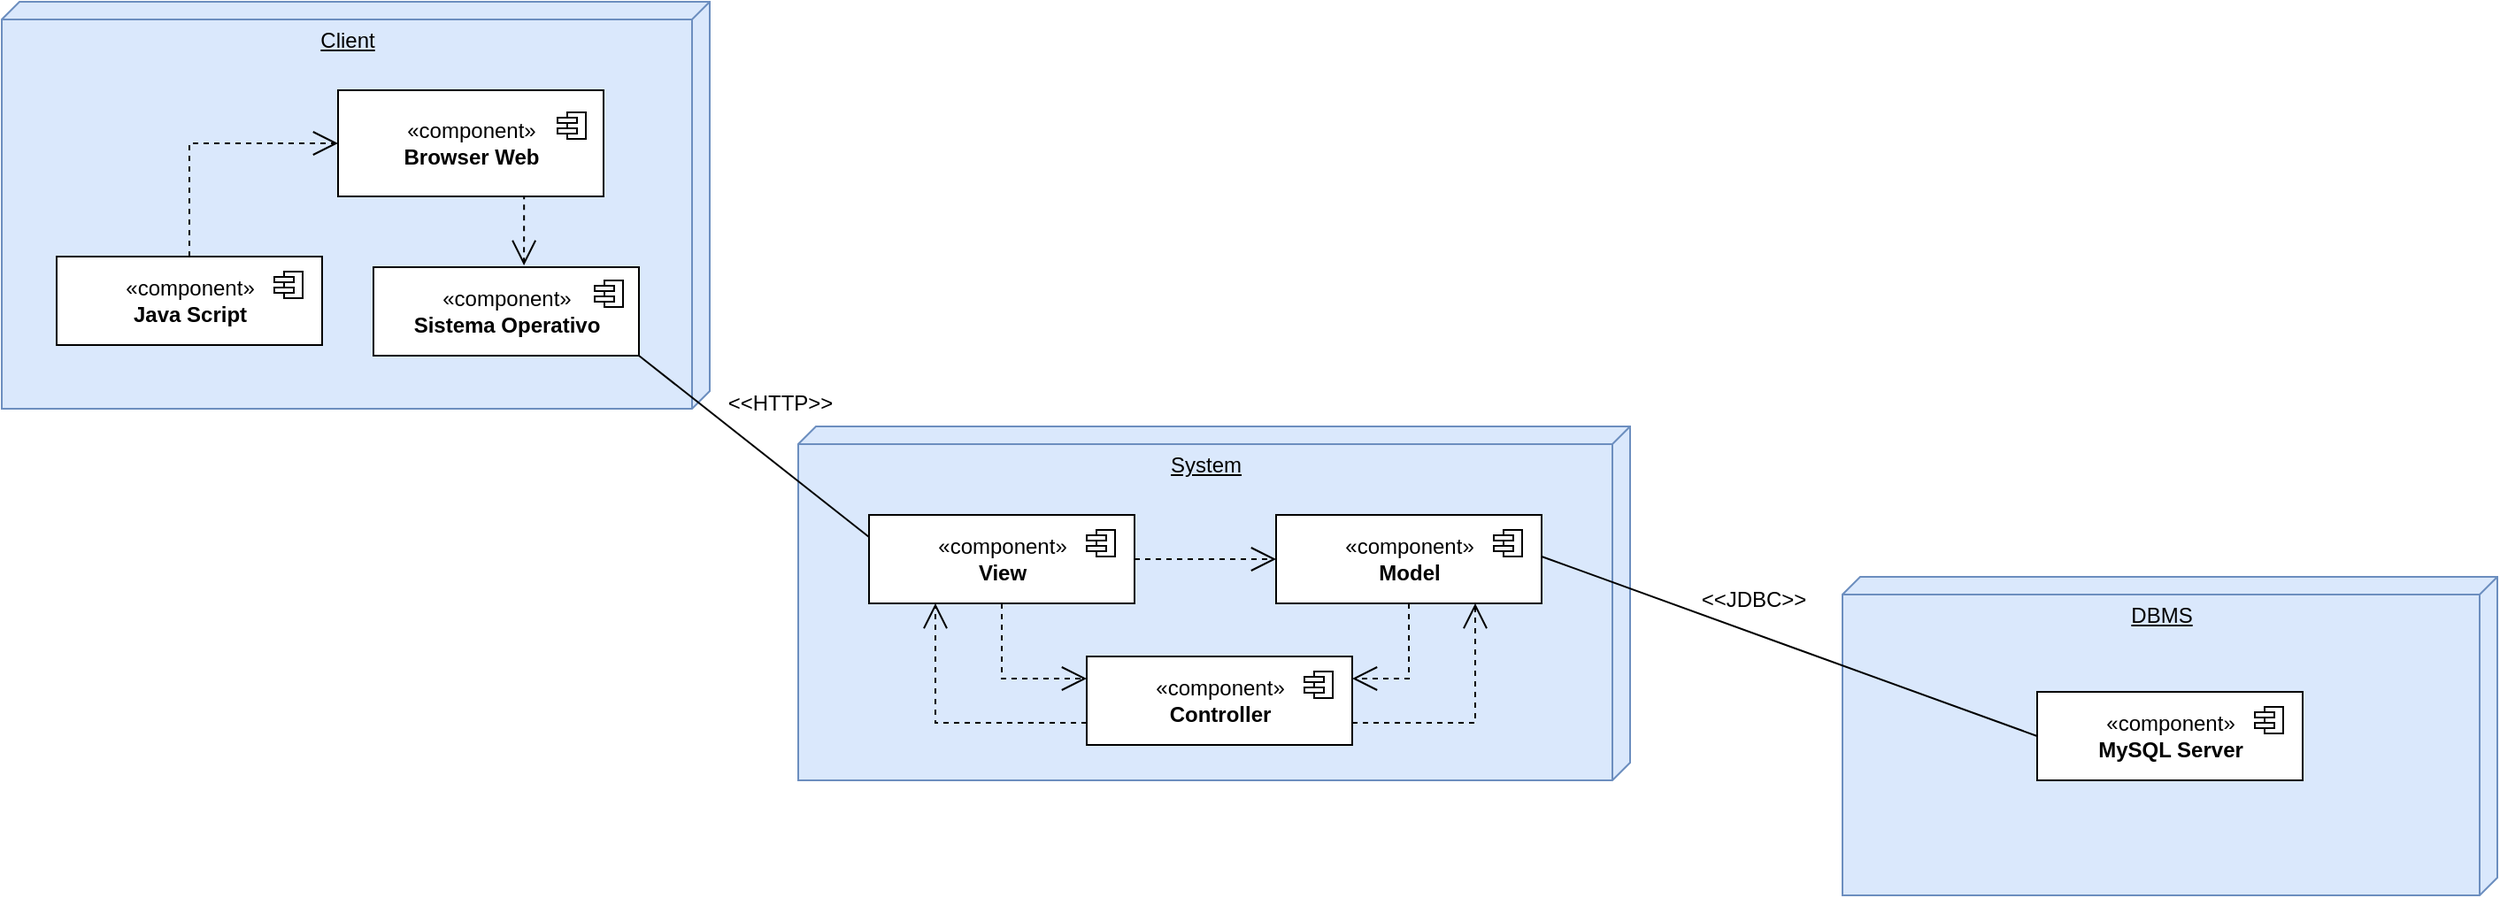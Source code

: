 <mxfile version="13.10.4" type="device"><diagram id="MyN2BRAUDS98Uvw8noQH" name="Page-1"><mxGraphModel dx="1615" dy="491" grid="1" gridSize="10" guides="1" tooltips="1" connect="1" arrows="1" fold="1" page="1" pageScale="1" pageWidth="827" pageHeight="1169" math="0" shadow="0"><root><mxCell id="0"/><mxCell id="1" parent="0"/><mxCell id="RYW-w00mxmP7DxC6Ox0V-1" value="Client" style="verticalAlign=top;align=center;spacingTop=8;spacingLeft=2;spacingRight=12;shape=cube;size=10;direction=south;fontStyle=4;html=1;fillColor=#dae8fc;strokeColor=#6c8ebf;" parent="1" vertex="1"><mxGeometry x="-110" y="190" width="400" height="230" as="geometry"/></mxCell><mxCell id="RYW-w00mxmP7DxC6Ox0V-2" value="System" style="verticalAlign=top;align=center;spacingTop=8;spacingLeft=2;spacingRight=12;shape=cube;size=10;direction=south;fontStyle=4;html=1;fillColor=#dae8fc;strokeColor=#6c8ebf;" parent="1" vertex="1"><mxGeometry x="340" y="430" width="470" height="200" as="geometry"/></mxCell><mxCell id="RYW-w00mxmP7DxC6Ox0V-3" value="DBMS" style="verticalAlign=top;align=center;spacingTop=8;spacingLeft=2;spacingRight=12;shape=cube;size=10;direction=south;fontStyle=4;html=1;fillColor=#dae8fc;strokeColor=#6c8ebf;" parent="1" vertex="1"><mxGeometry x="930" y="515" width="370" height="180" as="geometry"/></mxCell><mxCell id="RYW-w00mxmP7DxC6Ox0V-12" style="edgeStyle=orthogonalEdgeStyle;rounded=0;orthogonalLoop=1;jettySize=auto;html=1;exitX=0.75;exitY=1;exitDx=0;exitDy=0;entryX=0.567;entryY=-0.02;entryDx=0;entryDy=0;entryPerimeter=0;dashed=1;endArrow=open;endFill=0;endSize=12;" parent="1" source="RYW-w00mxmP7DxC6Ox0V-4" target="RYW-w00mxmP7DxC6Ox0V-6" edge="1"><mxGeometry relative="1" as="geometry"/></mxCell><mxCell id="RYW-w00mxmP7DxC6Ox0V-4" value="«component»&lt;br&gt;&lt;b&gt;Browser Web&lt;/b&gt;" style="html=1;" parent="1" vertex="1"><mxGeometry x="80" y="240" width="150" height="60" as="geometry"/></mxCell><mxCell id="RYW-w00mxmP7DxC6Ox0V-5" value="" style="shape=module;align=left;spacingLeft=20;align=center;verticalAlign=top;jettyWidth=11;jettyHeight=3;" parent="1" vertex="1"><mxGeometry x="204" y="252.5" width="16" height="15" as="geometry"/></mxCell><mxCell id="RYW-w00mxmP7DxC6Ox0V-6" value="«component»&lt;br&gt;&lt;b&gt;Sistema Operativo&lt;/b&gt;" style="html=1;" parent="1" vertex="1"><mxGeometry x="100" y="340" width="150" height="50" as="geometry"/></mxCell><mxCell id="RYW-w00mxmP7DxC6Ox0V-7" value="" style="shape=module;align=left;spacingLeft=20;align=center;verticalAlign=top;jettyWidth=11;jettyHeight=3;" parent="1" vertex="1"><mxGeometry x="225" y="347.5" width="16" height="15" as="geometry"/></mxCell><mxCell id="RYW-w00mxmP7DxC6Ox0V-10" style="edgeStyle=orthogonalEdgeStyle;rounded=0;orthogonalLoop=1;jettySize=auto;html=1;entryX=0;entryY=0.5;entryDx=0;entryDy=0;exitX=0.5;exitY=0;exitDx=0;exitDy=0;dashed=1;endArrow=open;endFill=0;strokeWidth=1;endSize=12;" parent="1" source="RYW-w00mxmP7DxC6Ox0V-8" target="RYW-w00mxmP7DxC6Ox0V-4" edge="1"><mxGeometry relative="1" as="geometry"/></mxCell><mxCell id="RYW-w00mxmP7DxC6Ox0V-8" value="«component»&lt;br&gt;&lt;b&gt;Java Script&lt;/b&gt;" style="html=1;" parent="1" vertex="1"><mxGeometry x="-79" y="334" width="150" height="50" as="geometry"/></mxCell><mxCell id="RYW-w00mxmP7DxC6Ox0V-9" value="" style="shape=module;align=left;spacingLeft=20;align=center;verticalAlign=top;jettyWidth=11;jettyHeight=3;" parent="1" vertex="1"><mxGeometry x="44" y="342.5" width="16" height="15" as="geometry"/></mxCell><mxCell id="RYW-w00mxmP7DxC6Ox0V-13" value="" style="endArrow=none;html=1;strokeWidth=1;exitX=1;exitY=1;exitDx=0;exitDy=0;entryX=0;entryY=0.25;entryDx=0;entryDy=0;" parent="1" source="RYW-w00mxmP7DxC6Ox0V-6" target="RYW-w00mxmP7DxC6Ox0V-14" edge="1"><mxGeometry width="50" height="50" relative="1" as="geometry"><mxPoint x="280" y="400" as="sourcePoint"/><mxPoint x="350" y="483" as="targetPoint"/></mxGeometry></mxCell><mxCell id="RYW-w00mxmP7DxC6Ox0V-20" value="" style="edgeStyle=orthogonalEdgeStyle;rounded=0;orthogonalLoop=1;jettySize=auto;html=1;endArrow=open;endFill=0;endSize=12;strokeWidth=1;dashed=1;" parent="1" source="RYW-w00mxmP7DxC6Ox0V-14" target="RYW-w00mxmP7DxC6Ox0V-16" edge="1"><mxGeometry relative="1" as="geometry"/></mxCell><mxCell id="RYW-w00mxmP7DxC6Ox0V-22" style="edgeStyle=orthogonalEdgeStyle;rounded=0;orthogonalLoop=1;jettySize=auto;html=1;exitX=0.5;exitY=1;exitDx=0;exitDy=0;entryX=0;entryY=0.25;entryDx=0;entryDy=0;dashed=1;endArrow=open;endFill=0;endSize=12;strokeWidth=1;" parent="1" source="RYW-w00mxmP7DxC6Ox0V-14" target="RYW-w00mxmP7DxC6Ox0V-18" edge="1"><mxGeometry relative="1" as="geometry"><Array as="points"><mxPoint x="455" y="573"/></Array></mxGeometry></mxCell><mxCell id="RYW-w00mxmP7DxC6Ox0V-14" value="«component»&lt;br&gt;&lt;b&gt;View&lt;/b&gt;" style="html=1;" parent="1" vertex="1"><mxGeometry x="380" y="480" width="150" height="50" as="geometry"/></mxCell><mxCell id="RYW-w00mxmP7DxC6Ox0V-15" value="" style="shape=module;align=left;spacingLeft=20;align=center;verticalAlign=top;jettyWidth=11;jettyHeight=3;" parent="1" vertex="1"><mxGeometry x="503" y="488.5" width="16" height="15" as="geometry"/></mxCell><mxCell id="RYW-w00mxmP7DxC6Ox0V-25" style="edgeStyle=orthogonalEdgeStyle;rounded=0;orthogonalLoop=1;jettySize=auto;html=1;exitX=0.5;exitY=1;exitDx=0;exitDy=0;entryX=1;entryY=0.25;entryDx=0;entryDy=0;dashed=1;endArrow=open;endFill=0;endSize=12;strokeWidth=1;" parent="1" source="RYW-w00mxmP7DxC6Ox0V-16" target="RYW-w00mxmP7DxC6Ox0V-18" edge="1"><mxGeometry relative="1" as="geometry"/></mxCell><mxCell id="RYW-w00mxmP7DxC6Ox0V-16" value="«component»&lt;br&gt;&lt;b&gt;Model&lt;/b&gt;" style="html=1;" parent="1" vertex="1"><mxGeometry x="610" y="480" width="150" height="50" as="geometry"/></mxCell><mxCell id="RYW-w00mxmP7DxC6Ox0V-17" value="" style="shape=module;align=left;spacingLeft=20;align=center;verticalAlign=top;jettyWidth=11;jettyHeight=3;" parent="1" vertex="1"><mxGeometry x="733" y="488.5" width="16" height="15" as="geometry"/></mxCell><mxCell id="RYW-w00mxmP7DxC6Ox0V-23" style="edgeStyle=orthogonalEdgeStyle;rounded=0;orthogonalLoop=1;jettySize=auto;html=1;exitX=0;exitY=0.75;exitDx=0;exitDy=0;entryX=0.25;entryY=1;entryDx=0;entryDy=0;dashed=1;endArrow=open;endFill=0;endSize=12;strokeWidth=1;" parent="1" source="RYW-w00mxmP7DxC6Ox0V-18" target="RYW-w00mxmP7DxC6Ox0V-14" edge="1"><mxGeometry relative="1" as="geometry"/></mxCell><mxCell id="RYW-w00mxmP7DxC6Ox0V-24" style="edgeStyle=orthogonalEdgeStyle;rounded=0;orthogonalLoop=1;jettySize=auto;html=1;exitX=1;exitY=0.75;exitDx=0;exitDy=0;entryX=0.75;entryY=1;entryDx=0;entryDy=0;dashed=1;endArrow=open;endFill=0;endSize=12;strokeWidth=1;" parent="1" source="RYW-w00mxmP7DxC6Ox0V-18" target="RYW-w00mxmP7DxC6Ox0V-16" edge="1"><mxGeometry relative="1" as="geometry"/></mxCell><mxCell id="RYW-w00mxmP7DxC6Ox0V-18" value="«component»&lt;br&gt;&lt;b&gt;Controller&lt;/b&gt;" style="html=1;" parent="1" vertex="1"><mxGeometry x="503" y="560" width="150" height="50" as="geometry"/></mxCell><mxCell id="RYW-w00mxmP7DxC6Ox0V-19" value="" style="shape=module;align=left;spacingLeft=20;align=center;verticalAlign=top;jettyWidth=11;jettyHeight=3;" parent="1" vertex="1"><mxGeometry x="626" y="568.5" width="16" height="15" as="geometry"/></mxCell><mxCell id="RYW-w00mxmP7DxC6Ox0V-26" value="&amp;lt;&amp;lt;HTTP&amp;gt;&amp;gt;" style="text;html=1;strokeColor=none;fillColor=none;align=center;verticalAlign=middle;whiteSpace=wrap;rounded=0;" parent="1" vertex="1"><mxGeometry x="300" y="410" width="60" height="14" as="geometry"/></mxCell><mxCell id="RYW-w00mxmP7DxC6Ox0V-31" value="" style="endArrow=none;html=1;strokeWidth=1;exitX=1;exitY=1;exitDx=0;exitDy=0;entryX=0;entryY=0.5;entryDx=0;entryDy=0;" parent="1" target="RYW-w00mxmP7DxC6Ox0V-34" edge="1"><mxGeometry width="50" height="50" relative="1" as="geometry"><mxPoint x="760" y="503.5" as="sourcePoint"/><mxPoint x="920" y="630" as="targetPoint"/></mxGeometry></mxCell><mxCell id="RYW-w00mxmP7DxC6Ox0V-32" value="&amp;lt;&amp;lt;JDBC&amp;gt;&amp;gt;" style="text;html=1;strokeColor=none;fillColor=none;align=center;verticalAlign=middle;whiteSpace=wrap;rounded=0;" parent="1" vertex="1"><mxGeometry x="850" y="520" width="60" height="15" as="geometry"/></mxCell><mxCell id="RYW-w00mxmP7DxC6Ox0V-34" value="«component»&lt;br&gt;&lt;b&gt;MySQL Server&lt;/b&gt;" style="html=1;" parent="1" vertex="1"><mxGeometry x="1040" y="580" width="150" height="50" as="geometry"/></mxCell><mxCell id="RYW-w00mxmP7DxC6Ox0V-35" value="" style="shape=module;align=left;spacingLeft=20;align=center;verticalAlign=top;jettyWidth=11;jettyHeight=3;" parent="1" vertex="1"><mxGeometry x="1163" y="588.5" width="16" height="15" as="geometry"/></mxCell></root></mxGraphModel></diagram></mxfile>